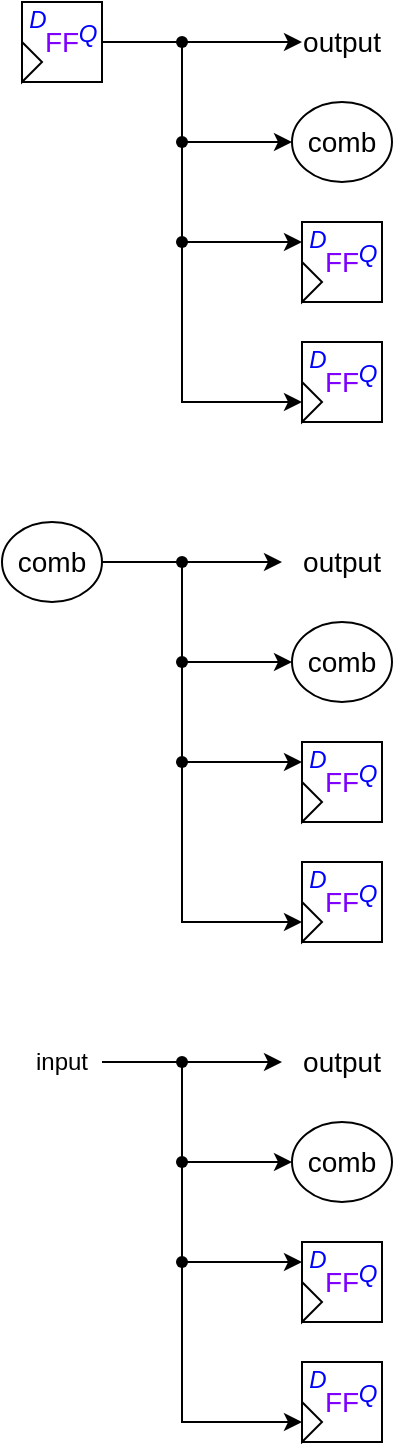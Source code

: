 <mxfile version="26.0.6">
  <diagram name="第 1 页" id="9-TWg4Ww6dwORrWYyeaC">
    <mxGraphModel dx="1434" dy="738" grid="1" gridSize="10" guides="1" tooltips="1" connect="1" arrows="1" fold="1" page="1" pageScale="1" pageWidth="827" pageHeight="1169" math="0" shadow="0">
      <root>
        <mxCell id="0" />
        <mxCell id="1" parent="0" />
        <mxCell id="jcqUKhRGZYXGKdBDmug--1" style="edgeStyle=none;rounded=0;orthogonalLoop=1;jettySize=auto;html=1;labelBackgroundColor=none;strokeColor=#000000;strokeWidth=1;fontSize=16;fontColor=#000000;startArrow=none;startFill=0;endArrow=classic;endFill=1;" edge="1" parent="1" source="jcqUKhRGZYXGKdBDmug--6" target="jcqUKhRGZYXGKdBDmug--5">
          <mxGeometry relative="1" as="geometry">
            <mxPoint x="180" y="60" as="targetPoint" />
          </mxGeometry>
        </mxCell>
        <mxCell id="jcqUKhRGZYXGKdBDmug--2" style="edgeStyle=orthogonalEdgeStyle;rounded=0;orthogonalLoop=1;jettySize=auto;html=1;entryX=0;entryY=0.5;entryDx=0;entryDy=0;labelBackgroundColor=none;strokeColor=#000000;strokeWidth=1;fontSize=16;fontColor=#000000;startArrow=none;startFill=0;endArrow=classic;endFill=1;" edge="1" parent="1" source="jcqUKhRGZYXGKdBDmug--8" target="jcqUKhRGZYXGKdBDmug--4">
          <mxGeometry relative="1" as="geometry">
            <mxPoint x="110" y="100" as="sourcePoint" />
            <Array as="points">
              <mxPoint x="140" y="110" />
            </Array>
          </mxGeometry>
        </mxCell>
        <mxCell id="jcqUKhRGZYXGKdBDmug--3" style="edgeStyle=orthogonalEdgeStyle;rounded=0;orthogonalLoop=1;jettySize=auto;html=1;labelBackgroundColor=none;strokeColor=#000000;strokeWidth=1;fontSize=14;fontColor=#000000;startArrow=none;startFill=0;endArrow=classic;endFill=1;entryX=0;entryY=0.25;entryDx=0;entryDy=0;" edge="1" parent="1" source="jcqUKhRGZYXGKdBDmug--11" target="jcqUKhRGZYXGKdBDmug--19">
          <mxGeometry relative="1" as="geometry">
            <mxPoint x="80" y="180" as="sourcePoint" />
            <mxPoint x="190" y="160" as="targetPoint" />
            <Array as="points">
              <mxPoint x="170" y="160" />
              <mxPoint x="170" y="160" />
            </Array>
          </mxGeometry>
        </mxCell>
        <mxCell id="jcqUKhRGZYXGKdBDmug--4" value="comb" style="ellipse;whiteSpace=wrap;html=1;labelBackgroundColor=none;strokeColor=default;strokeWidth=1;fontSize=14;fontColor=#000000;" vertex="1" parent="1">
          <mxGeometry x="195" y="90" width="50" height="40" as="geometry" />
        </mxCell>
        <mxCell id="jcqUKhRGZYXGKdBDmug--5" value="output" style="text;html=1;strokeColor=none;fillColor=none;align=center;verticalAlign=middle;whiteSpace=wrap;rounded=0;labelBackgroundColor=none;strokeWidth=1;fontSize=14;fontColor=#000000;" vertex="1" parent="1">
          <mxGeometry x="200" y="50" width="40" height="20" as="geometry" />
        </mxCell>
        <mxCell id="jcqUKhRGZYXGKdBDmug--6" value="" style="shape=waypoint;sketch=0;fillStyle=solid;size=6;pointerEvents=1;points=[];fillColor=none;resizable=0;rotatable=0;perimeter=centerPerimeter;snapToPoint=1;labelBackgroundColor=none;strokeColor=default;strokeWidth=1;fontSize=14;fontColor=#000000;" vertex="1" parent="1">
          <mxGeometry x="120" y="40" width="40" height="40" as="geometry" />
        </mxCell>
        <mxCell id="jcqUKhRGZYXGKdBDmug--7" value="" style="edgeStyle=none;rounded=0;orthogonalLoop=1;jettySize=auto;html=1;labelBackgroundColor=none;strokeColor=#000000;strokeWidth=1;fontSize=16;fontColor=#000000;startArrow=none;startFill=0;endArrow=none;endFill=1;" edge="1" parent="1" source="jcqUKhRGZYXGKdBDmug--14" target="jcqUKhRGZYXGKdBDmug--6">
          <mxGeometry relative="1" as="geometry">
            <mxPoint x="190" y="60" as="targetPoint" />
            <mxPoint x="120" y="60" as="sourcePoint" />
          </mxGeometry>
        </mxCell>
        <mxCell id="jcqUKhRGZYXGKdBDmug--8" value="" style="shape=waypoint;sketch=0;fillStyle=solid;size=6;pointerEvents=1;points=[];fillColor=none;resizable=0;rotatable=0;perimeter=centerPerimeter;snapToPoint=1;labelBackgroundColor=none;strokeColor=default;strokeWidth=1;fontSize=14;fontColor=#000000;" vertex="1" parent="1">
          <mxGeometry x="120" y="90" width="40" height="40" as="geometry" />
        </mxCell>
        <mxCell id="jcqUKhRGZYXGKdBDmug--9" value="" style="edgeStyle=orthogonalEdgeStyle;rounded=0;orthogonalLoop=1;jettySize=auto;html=1;entryDx=0;entryDy=0;labelBackgroundColor=none;strokeColor=#000000;strokeWidth=1;fontSize=16;fontColor=#000000;startArrow=none;startFill=0;endArrow=none;endFill=1;" edge="1" parent="1" source="jcqUKhRGZYXGKdBDmug--6" target="jcqUKhRGZYXGKdBDmug--8">
          <mxGeometry relative="1" as="geometry">
            <mxPoint x="140" y="60" as="sourcePoint" />
            <mxPoint x="195" y="120" as="targetPoint" />
            <Array as="points" />
          </mxGeometry>
        </mxCell>
        <mxCell id="jcqUKhRGZYXGKdBDmug--10" style="edgeStyle=orthogonalEdgeStyle;rounded=0;orthogonalLoop=1;jettySize=auto;html=1;entryX=0;entryY=0.5;entryDx=0;entryDy=0;labelBackgroundColor=none;strokeColor=#000000;strokeWidth=1;fontSize=12;fontColor=#0000FF;startArrow=none;startFill=0;endArrow=classic;endFill=1;" edge="1" parent="1" source="jcqUKhRGZYXGKdBDmug--11" target="jcqUKhRGZYXGKdBDmug--25">
          <mxGeometry relative="1" as="geometry">
            <Array as="points">
              <mxPoint x="140" y="240" />
            </Array>
          </mxGeometry>
        </mxCell>
        <mxCell id="jcqUKhRGZYXGKdBDmug--11" value="" style="shape=waypoint;sketch=0;fillStyle=solid;size=6;pointerEvents=1;points=[];fillColor=none;resizable=0;rotatable=0;perimeter=centerPerimeter;snapToPoint=1;labelBackgroundColor=none;strokeColor=default;strokeWidth=1;fontSize=14;fontColor=#000000;" vertex="1" parent="1">
          <mxGeometry x="120" y="140" width="40" height="40" as="geometry" />
        </mxCell>
        <mxCell id="jcqUKhRGZYXGKdBDmug--12" value="" style="edgeStyle=orthogonalEdgeStyle;rounded=0;orthogonalLoop=1;jettySize=auto;html=1;entryDx=0;entryDy=0;labelBackgroundColor=none;strokeColor=#000000;strokeWidth=1;fontSize=14;fontColor=#000000;startArrow=none;startFill=0;endArrow=none;endFill=1;" edge="1" parent="1" source="jcqUKhRGZYXGKdBDmug--8" target="jcqUKhRGZYXGKdBDmug--11">
          <mxGeometry relative="1" as="geometry">
            <mxPoint x="140" y="120" as="sourcePoint" />
            <mxPoint x="200" y="182.5" as="targetPoint" />
            <Array as="points" />
          </mxGeometry>
        </mxCell>
        <mxCell id="jcqUKhRGZYXGKdBDmug--13" value="" style="group" vertex="1" connectable="0" parent="1">
          <mxGeometry x="60" y="40" width="40" height="40" as="geometry" />
        </mxCell>
        <mxCell id="jcqUKhRGZYXGKdBDmug--14" value="FF" style="rounded=0;whiteSpace=wrap;html=1;labelBackgroundColor=none;strokeColor=default;strokeWidth=1;fontSize=14;fontColor=#7F00FF;" vertex="1" parent="jcqUKhRGZYXGKdBDmug--13">
          <mxGeometry width="40" height="40" as="geometry" />
        </mxCell>
        <mxCell id="jcqUKhRGZYXGKdBDmug--15" value="" style="triangle;whiteSpace=wrap;html=1;labelBackgroundColor=none;strokeColor=default;strokeWidth=1;fontSize=14;fontColor=#000000;" vertex="1" parent="jcqUKhRGZYXGKdBDmug--13">
          <mxGeometry y="20" width="10" height="20" as="geometry" />
        </mxCell>
        <mxCell id="jcqUKhRGZYXGKdBDmug--16" value="D" style="text;html=1;strokeColor=none;fillColor=none;align=center;verticalAlign=middle;whiteSpace=wrap;rounded=0;labelBackgroundColor=none;strokeWidth=1;fontSize=12;fontColor=#0000FF;fontStyle=2" vertex="1" parent="jcqUKhRGZYXGKdBDmug--13">
          <mxGeometry x="3" y="4.8" width="10" height="8" as="geometry" />
        </mxCell>
        <mxCell id="jcqUKhRGZYXGKdBDmug--17" value="Q" style="text;html=1;strokeColor=none;fillColor=none;align=center;verticalAlign=middle;whiteSpace=wrap;rounded=0;labelBackgroundColor=none;strokeWidth=1;fontSize=12;fontColor=#0000FF;fontStyle=2" vertex="1" parent="jcqUKhRGZYXGKdBDmug--13">
          <mxGeometry x="28" y="12" width="10" height="8" as="geometry" />
        </mxCell>
        <mxCell id="jcqUKhRGZYXGKdBDmug--18" value="" style="group" vertex="1" connectable="0" parent="1">
          <mxGeometry x="200" y="150" width="40" height="40" as="geometry" />
        </mxCell>
        <mxCell id="jcqUKhRGZYXGKdBDmug--19" value="FF" style="rounded=0;whiteSpace=wrap;html=1;labelBackgroundColor=none;strokeColor=default;strokeWidth=1;fontSize=14;fontColor=#7F00FF;" vertex="1" parent="jcqUKhRGZYXGKdBDmug--18">
          <mxGeometry width="40" height="40" as="geometry" />
        </mxCell>
        <mxCell id="jcqUKhRGZYXGKdBDmug--20" value="" style="triangle;whiteSpace=wrap;html=1;labelBackgroundColor=none;strokeColor=default;strokeWidth=1;fontSize=14;fontColor=#000000;" vertex="1" parent="jcqUKhRGZYXGKdBDmug--18">
          <mxGeometry y="20" width="10" height="20" as="geometry" />
        </mxCell>
        <mxCell id="jcqUKhRGZYXGKdBDmug--21" value="D" style="text;html=1;strokeColor=none;fillColor=none;align=center;verticalAlign=middle;whiteSpace=wrap;rounded=0;labelBackgroundColor=none;strokeWidth=1;fontSize=12;fontColor=#0000FF;fontStyle=2" vertex="1" parent="jcqUKhRGZYXGKdBDmug--18">
          <mxGeometry x="3" y="4.8" width="10" height="8" as="geometry" />
        </mxCell>
        <mxCell id="jcqUKhRGZYXGKdBDmug--22" value="Q" style="text;html=1;strokeColor=none;fillColor=none;align=center;verticalAlign=middle;whiteSpace=wrap;rounded=0;labelBackgroundColor=none;strokeWidth=1;fontSize=12;fontColor=#0000FF;fontStyle=2" vertex="1" parent="jcqUKhRGZYXGKdBDmug--18">
          <mxGeometry x="28" y="12" width="10" height="8" as="geometry" />
        </mxCell>
        <mxCell id="jcqUKhRGZYXGKdBDmug--23" value="" style="group" vertex="1" connectable="0" parent="1">
          <mxGeometry x="200" y="210" width="40" height="40" as="geometry" />
        </mxCell>
        <mxCell id="jcqUKhRGZYXGKdBDmug--24" value="FF" style="rounded=0;whiteSpace=wrap;html=1;labelBackgroundColor=none;strokeColor=default;strokeWidth=1;fontSize=14;fontColor=#7F00FF;" vertex="1" parent="jcqUKhRGZYXGKdBDmug--23">
          <mxGeometry width="40" height="40" as="geometry" />
        </mxCell>
        <mxCell id="jcqUKhRGZYXGKdBDmug--25" value="" style="triangle;whiteSpace=wrap;html=1;labelBackgroundColor=none;strokeColor=default;strokeWidth=1;fontSize=14;fontColor=#000000;" vertex="1" parent="jcqUKhRGZYXGKdBDmug--23">
          <mxGeometry y="20" width="10" height="20" as="geometry" />
        </mxCell>
        <mxCell id="jcqUKhRGZYXGKdBDmug--26" value="D" style="text;html=1;strokeColor=none;fillColor=none;align=center;verticalAlign=middle;whiteSpace=wrap;rounded=0;labelBackgroundColor=none;strokeWidth=1;fontSize=12;fontColor=#0000FF;fontStyle=2" vertex="1" parent="jcqUKhRGZYXGKdBDmug--23">
          <mxGeometry x="3" y="4.8" width="10" height="8" as="geometry" />
        </mxCell>
        <mxCell id="jcqUKhRGZYXGKdBDmug--27" value="Q" style="text;html=1;strokeColor=none;fillColor=none;align=center;verticalAlign=middle;whiteSpace=wrap;rounded=0;labelBackgroundColor=none;strokeWidth=1;fontSize=12;fontColor=#0000FF;fontStyle=2" vertex="1" parent="jcqUKhRGZYXGKdBDmug--23">
          <mxGeometry x="28" y="12" width="10" height="8" as="geometry" />
        </mxCell>
        <mxCell id="jcqUKhRGZYXGKdBDmug--28" style="edgeStyle=none;rounded=0;orthogonalLoop=1;jettySize=auto;html=1;labelBackgroundColor=none;strokeColor=#000000;strokeWidth=1;fontSize=16;fontColor=#000000;startArrow=none;startFill=0;endArrow=classic;endFill=1;" edge="1" parent="1" source="jcqUKhRGZYXGKdBDmug--33" target="jcqUKhRGZYXGKdBDmug--32">
          <mxGeometry relative="1" as="geometry">
            <mxPoint x="180" y="320" as="targetPoint" />
          </mxGeometry>
        </mxCell>
        <mxCell id="jcqUKhRGZYXGKdBDmug--29" style="edgeStyle=orthogonalEdgeStyle;rounded=0;orthogonalLoop=1;jettySize=auto;html=1;entryX=0;entryY=0.5;entryDx=0;entryDy=0;labelBackgroundColor=none;strokeColor=#000000;strokeWidth=1;fontSize=16;fontColor=#000000;startArrow=none;startFill=0;endArrow=classic;endFill=1;" edge="1" parent="1" source="jcqUKhRGZYXGKdBDmug--35" target="jcqUKhRGZYXGKdBDmug--31">
          <mxGeometry relative="1" as="geometry">
            <mxPoint x="110" y="360" as="sourcePoint" />
            <Array as="points">
              <mxPoint x="140" y="370" />
            </Array>
          </mxGeometry>
        </mxCell>
        <mxCell id="jcqUKhRGZYXGKdBDmug--30" style="edgeStyle=orthogonalEdgeStyle;rounded=0;orthogonalLoop=1;jettySize=auto;html=1;labelBackgroundColor=none;strokeColor=#000000;strokeWidth=1;fontSize=14;fontColor=#000000;startArrow=none;startFill=0;endArrow=classic;endFill=1;entryX=0;entryY=0.25;entryDx=0;entryDy=0;" edge="1" parent="1" source="jcqUKhRGZYXGKdBDmug--38" target="jcqUKhRGZYXGKdBDmug--41">
          <mxGeometry relative="1" as="geometry">
            <mxPoint x="80" y="440" as="sourcePoint" />
            <mxPoint x="190" y="420" as="targetPoint" />
            <Array as="points">
              <mxPoint x="170" y="420" />
              <mxPoint x="170" y="420" />
            </Array>
          </mxGeometry>
        </mxCell>
        <mxCell id="jcqUKhRGZYXGKdBDmug--31" value="comb" style="ellipse;whiteSpace=wrap;html=1;labelBackgroundColor=none;strokeColor=default;strokeWidth=1;fontSize=14;fontColor=#000000;" vertex="1" parent="1">
          <mxGeometry x="195" y="350" width="50" height="40" as="geometry" />
        </mxCell>
        <mxCell id="jcqUKhRGZYXGKdBDmug--32" value="output" style="text;html=1;strokeColor=none;fillColor=none;align=center;verticalAlign=middle;whiteSpace=wrap;rounded=0;labelBackgroundColor=none;strokeWidth=1;fontSize=14;fontColor=#000000;" vertex="1" parent="1">
          <mxGeometry x="190" y="310" width="60" height="20" as="geometry" />
        </mxCell>
        <mxCell id="jcqUKhRGZYXGKdBDmug--33" value="" style="shape=waypoint;sketch=0;fillStyle=solid;size=6;pointerEvents=1;points=[];fillColor=none;resizable=0;rotatable=0;perimeter=centerPerimeter;snapToPoint=1;labelBackgroundColor=none;strokeColor=default;strokeWidth=1;fontSize=14;fontColor=#000000;" vertex="1" parent="1">
          <mxGeometry x="120" y="300" width="40" height="40" as="geometry" />
        </mxCell>
        <mxCell id="jcqUKhRGZYXGKdBDmug--34" value="" style="edgeStyle=none;rounded=0;orthogonalLoop=1;jettySize=auto;html=1;labelBackgroundColor=none;strokeColor=#000000;strokeWidth=1;fontSize=16;fontColor=#000000;startArrow=none;startFill=0;endArrow=none;endFill=1;" edge="1" parent="1" source="jcqUKhRGZYXGKdBDmug--50" target="jcqUKhRGZYXGKdBDmug--33">
          <mxGeometry relative="1" as="geometry">
            <mxPoint x="190" y="320" as="targetPoint" />
            <mxPoint x="100" y="320" as="sourcePoint" />
          </mxGeometry>
        </mxCell>
        <mxCell id="jcqUKhRGZYXGKdBDmug--35" value="" style="shape=waypoint;sketch=0;fillStyle=solid;size=6;pointerEvents=1;points=[];fillColor=none;resizable=0;rotatable=0;perimeter=centerPerimeter;snapToPoint=1;labelBackgroundColor=none;strokeColor=default;strokeWidth=1;fontSize=14;fontColor=#000000;" vertex="1" parent="1">
          <mxGeometry x="120" y="350" width="40" height="40" as="geometry" />
        </mxCell>
        <mxCell id="jcqUKhRGZYXGKdBDmug--36" value="" style="edgeStyle=orthogonalEdgeStyle;rounded=0;orthogonalLoop=1;jettySize=auto;html=1;entryDx=0;entryDy=0;labelBackgroundColor=none;strokeColor=#000000;strokeWidth=1;fontSize=16;fontColor=#000000;startArrow=none;startFill=0;endArrow=none;endFill=1;" edge="1" parent="1" source="jcqUKhRGZYXGKdBDmug--33" target="jcqUKhRGZYXGKdBDmug--35">
          <mxGeometry relative="1" as="geometry">
            <mxPoint x="140" y="320" as="sourcePoint" />
            <mxPoint x="195" y="380" as="targetPoint" />
            <Array as="points" />
          </mxGeometry>
        </mxCell>
        <mxCell id="jcqUKhRGZYXGKdBDmug--37" style="edgeStyle=orthogonalEdgeStyle;rounded=0;orthogonalLoop=1;jettySize=auto;html=1;entryX=0;entryY=0.5;entryDx=0;entryDy=0;labelBackgroundColor=none;strokeColor=#000000;strokeWidth=1;fontSize=12;fontColor=#0000FF;startArrow=none;startFill=0;endArrow=classic;endFill=1;" edge="1" parent="1" source="jcqUKhRGZYXGKdBDmug--38" target="jcqUKhRGZYXGKdBDmug--47">
          <mxGeometry relative="1" as="geometry">
            <Array as="points">
              <mxPoint x="140" y="500" />
            </Array>
          </mxGeometry>
        </mxCell>
        <mxCell id="jcqUKhRGZYXGKdBDmug--38" value="" style="shape=waypoint;sketch=0;fillStyle=solid;size=6;pointerEvents=1;points=[];fillColor=none;resizable=0;rotatable=0;perimeter=centerPerimeter;snapToPoint=1;labelBackgroundColor=none;strokeColor=default;strokeWidth=1;fontSize=14;fontColor=#000000;" vertex="1" parent="1">
          <mxGeometry x="120" y="400" width="40" height="40" as="geometry" />
        </mxCell>
        <mxCell id="jcqUKhRGZYXGKdBDmug--39" value="" style="edgeStyle=orthogonalEdgeStyle;rounded=0;orthogonalLoop=1;jettySize=auto;html=1;entryDx=0;entryDy=0;labelBackgroundColor=none;strokeColor=#000000;strokeWidth=1;fontSize=14;fontColor=#000000;startArrow=none;startFill=0;endArrow=none;endFill=1;" edge="1" parent="1" source="jcqUKhRGZYXGKdBDmug--35" target="jcqUKhRGZYXGKdBDmug--38">
          <mxGeometry relative="1" as="geometry">
            <mxPoint x="140" y="380" as="sourcePoint" />
            <mxPoint x="200" y="442.5" as="targetPoint" />
            <Array as="points" />
          </mxGeometry>
        </mxCell>
        <mxCell id="jcqUKhRGZYXGKdBDmug--40" value="" style="group" vertex="1" connectable="0" parent="1">
          <mxGeometry x="200" y="410" width="40" height="40" as="geometry" />
        </mxCell>
        <mxCell id="jcqUKhRGZYXGKdBDmug--41" value="FF" style="rounded=0;whiteSpace=wrap;html=1;labelBackgroundColor=none;strokeColor=default;strokeWidth=1;fontSize=14;fontColor=#7F00FF;" vertex="1" parent="jcqUKhRGZYXGKdBDmug--40">
          <mxGeometry width="40" height="40" as="geometry" />
        </mxCell>
        <mxCell id="jcqUKhRGZYXGKdBDmug--42" value="" style="triangle;whiteSpace=wrap;html=1;labelBackgroundColor=none;strokeColor=default;strokeWidth=1;fontSize=14;fontColor=#000000;" vertex="1" parent="jcqUKhRGZYXGKdBDmug--40">
          <mxGeometry y="20" width="10" height="20" as="geometry" />
        </mxCell>
        <mxCell id="jcqUKhRGZYXGKdBDmug--43" value="D" style="text;html=1;strokeColor=none;fillColor=none;align=center;verticalAlign=middle;whiteSpace=wrap;rounded=0;labelBackgroundColor=none;strokeWidth=1;fontSize=12;fontColor=#0000FF;fontStyle=2" vertex="1" parent="jcqUKhRGZYXGKdBDmug--40">
          <mxGeometry x="3" y="4.8" width="10" height="8" as="geometry" />
        </mxCell>
        <mxCell id="jcqUKhRGZYXGKdBDmug--44" value="Q" style="text;html=1;strokeColor=none;fillColor=none;align=center;verticalAlign=middle;whiteSpace=wrap;rounded=0;labelBackgroundColor=none;strokeWidth=1;fontSize=12;fontColor=#0000FF;fontStyle=2" vertex="1" parent="jcqUKhRGZYXGKdBDmug--40">
          <mxGeometry x="28" y="12" width="10" height="8" as="geometry" />
        </mxCell>
        <mxCell id="jcqUKhRGZYXGKdBDmug--45" value="" style="group" vertex="1" connectable="0" parent="1">
          <mxGeometry x="200" y="470" width="40" height="40" as="geometry" />
        </mxCell>
        <mxCell id="jcqUKhRGZYXGKdBDmug--46" value="FF" style="rounded=0;whiteSpace=wrap;html=1;labelBackgroundColor=none;strokeColor=default;strokeWidth=1;fontSize=14;fontColor=#7F00FF;" vertex="1" parent="jcqUKhRGZYXGKdBDmug--45">
          <mxGeometry width="40" height="40" as="geometry" />
        </mxCell>
        <mxCell id="jcqUKhRGZYXGKdBDmug--47" value="" style="triangle;whiteSpace=wrap;html=1;labelBackgroundColor=none;strokeColor=default;strokeWidth=1;fontSize=14;fontColor=#000000;" vertex="1" parent="jcqUKhRGZYXGKdBDmug--45">
          <mxGeometry y="20" width="10" height="20" as="geometry" />
        </mxCell>
        <mxCell id="jcqUKhRGZYXGKdBDmug--48" value="D" style="text;html=1;strokeColor=none;fillColor=none;align=center;verticalAlign=middle;whiteSpace=wrap;rounded=0;labelBackgroundColor=none;strokeWidth=1;fontSize=12;fontColor=#0000FF;fontStyle=2" vertex="1" parent="jcqUKhRGZYXGKdBDmug--45">
          <mxGeometry x="3" y="4.8" width="10" height="8" as="geometry" />
        </mxCell>
        <mxCell id="jcqUKhRGZYXGKdBDmug--49" value="Q" style="text;html=1;strokeColor=none;fillColor=none;align=center;verticalAlign=middle;whiteSpace=wrap;rounded=0;labelBackgroundColor=none;strokeWidth=1;fontSize=12;fontColor=#0000FF;fontStyle=2" vertex="1" parent="jcqUKhRGZYXGKdBDmug--45">
          <mxGeometry x="28" y="12" width="10" height="8" as="geometry" />
        </mxCell>
        <mxCell id="jcqUKhRGZYXGKdBDmug--50" value="comb" style="ellipse;whiteSpace=wrap;html=1;labelBackgroundColor=none;strokeColor=default;strokeWidth=1;fontSize=14;fontColor=#000000;" vertex="1" parent="1">
          <mxGeometry x="50" y="300" width="50" height="40" as="geometry" />
        </mxCell>
        <mxCell id="jcqUKhRGZYXGKdBDmug--51" value="input" style="text;html=1;strokeColor=none;fillColor=none;align=center;verticalAlign=middle;whiteSpace=wrap;rounded=0;labelBackgroundColor=none;strokeWidth=1;fontSize=12;fontColor=#000000;" vertex="1" parent="1">
          <mxGeometry x="60" y="560" width="40" height="20" as="geometry" />
        </mxCell>
        <mxCell id="jcqUKhRGZYXGKdBDmug--52" style="edgeStyle=none;rounded=0;orthogonalLoop=1;jettySize=auto;html=1;labelBackgroundColor=none;strokeColor=#000000;strokeWidth=1;fontSize=16;fontColor=#000000;startArrow=none;startFill=0;endArrow=classic;endFill=1;" edge="1" parent="1" source="jcqUKhRGZYXGKdBDmug--57" target="jcqUKhRGZYXGKdBDmug--56">
          <mxGeometry relative="1" as="geometry">
            <mxPoint x="180" y="570" as="targetPoint" />
            <mxPoint x="140" y="570" as="sourcePoint" />
          </mxGeometry>
        </mxCell>
        <mxCell id="jcqUKhRGZYXGKdBDmug--53" style="edgeStyle=orthogonalEdgeStyle;rounded=0;orthogonalLoop=1;jettySize=auto;html=1;entryX=0;entryY=0.5;entryDx=0;entryDy=0;labelBackgroundColor=none;strokeColor=#000000;strokeWidth=1;fontSize=16;fontColor=#000000;startArrow=none;startFill=0;endArrow=classic;endFill=1;" edge="1" parent="1" source="jcqUKhRGZYXGKdBDmug--59" target="jcqUKhRGZYXGKdBDmug--55">
          <mxGeometry relative="1" as="geometry">
            <mxPoint x="110" y="610" as="sourcePoint" />
            <Array as="points">
              <mxPoint x="140" y="620" />
            </Array>
          </mxGeometry>
        </mxCell>
        <mxCell id="jcqUKhRGZYXGKdBDmug--54" style="edgeStyle=orthogonalEdgeStyle;rounded=0;orthogonalLoop=1;jettySize=auto;html=1;labelBackgroundColor=none;strokeColor=#000000;strokeWidth=1;fontSize=14;fontColor=#000000;startArrow=none;startFill=0;endArrow=classic;endFill=1;entryX=0;entryY=0.25;entryDx=0;entryDy=0;" edge="1" parent="1" source="jcqUKhRGZYXGKdBDmug--62" target="jcqUKhRGZYXGKdBDmug--65">
          <mxGeometry relative="1" as="geometry">
            <mxPoint x="80" y="690" as="sourcePoint" />
            <mxPoint x="190" y="670" as="targetPoint" />
            <Array as="points">
              <mxPoint x="170" y="670" />
              <mxPoint x="170" y="670" />
            </Array>
          </mxGeometry>
        </mxCell>
        <mxCell id="jcqUKhRGZYXGKdBDmug--55" value="comb" style="ellipse;whiteSpace=wrap;html=1;labelBackgroundColor=none;strokeColor=default;strokeWidth=1;fontSize=14;fontColor=#000000;" vertex="1" parent="1">
          <mxGeometry x="195" y="600" width="50" height="40" as="geometry" />
        </mxCell>
        <mxCell id="jcqUKhRGZYXGKdBDmug--56" value="output" style="text;html=1;strokeColor=none;fillColor=none;align=center;verticalAlign=middle;whiteSpace=wrap;rounded=0;labelBackgroundColor=none;strokeWidth=1;fontSize=14;fontColor=#000000;" vertex="1" parent="1">
          <mxGeometry x="190" y="560" width="60" height="20" as="geometry" />
        </mxCell>
        <mxCell id="jcqUKhRGZYXGKdBDmug--57" value="" style="shape=waypoint;sketch=0;fillStyle=solid;size=6;pointerEvents=1;points=[];fillColor=none;resizable=0;rotatable=0;perimeter=centerPerimeter;snapToPoint=1;labelBackgroundColor=none;strokeColor=default;strokeWidth=1;fontSize=14;fontColor=#000000;" vertex="1" parent="1">
          <mxGeometry x="120" y="550" width="40" height="40" as="geometry" />
        </mxCell>
        <mxCell id="jcqUKhRGZYXGKdBDmug--58" value="" style="edgeStyle=none;rounded=0;orthogonalLoop=1;jettySize=auto;html=1;labelBackgroundColor=none;strokeColor=#000000;strokeWidth=1;fontSize=16;fontColor=#000000;startArrow=none;startFill=0;endArrow=none;endFill=1;" edge="1" parent="1" source="jcqUKhRGZYXGKdBDmug--51" target="jcqUKhRGZYXGKdBDmug--57">
          <mxGeometry relative="1" as="geometry">
            <mxPoint x="140" y="570" as="targetPoint" />
            <mxPoint x="100" y="570" as="sourcePoint" />
          </mxGeometry>
        </mxCell>
        <mxCell id="jcqUKhRGZYXGKdBDmug--59" value="" style="shape=waypoint;sketch=0;fillStyle=solid;size=6;pointerEvents=1;points=[];fillColor=none;resizable=0;rotatable=0;perimeter=centerPerimeter;snapToPoint=1;labelBackgroundColor=none;strokeColor=default;strokeWidth=1;fontSize=14;fontColor=#000000;" vertex="1" parent="1">
          <mxGeometry x="120" y="600" width="40" height="40" as="geometry" />
        </mxCell>
        <mxCell id="jcqUKhRGZYXGKdBDmug--60" value="" style="edgeStyle=orthogonalEdgeStyle;rounded=0;orthogonalLoop=1;jettySize=auto;html=1;entryDx=0;entryDy=0;labelBackgroundColor=none;strokeColor=#000000;strokeWidth=1;fontSize=16;fontColor=#000000;startArrow=none;startFill=0;endArrow=none;endFill=1;" edge="1" parent="1" source="jcqUKhRGZYXGKdBDmug--57" target="jcqUKhRGZYXGKdBDmug--59">
          <mxGeometry relative="1" as="geometry">
            <mxPoint x="140" y="570" as="sourcePoint" />
            <mxPoint x="195" y="630" as="targetPoint" />
            <Array as="points" />
          </mxGeometry>
        </mxCell>
        <mxCell id="jcqUKhRGZYXGKdBDmug--61" style="edgeStyle=orthogonalEdgeStyle;rounded=0;orthogonalLoop=1;jettySize=auto;html=1;entryX=0;entryY=0.5;entryDx=0;entryDy=0;labelBackgroundColor=none;strokeColor=#000000;strokeWidth=1;fontSize=12;fontColor=#0000FF;startArrow=none;startFill=0;endArrow=classic;endFill=1;" edge="1" parent="1" source="jcqUKhRGZYXGKdBDmug--62" target="jcqUKhRGZYXGKdBDmug--71">
          <mxGeometry relative="1" as="geometry">
            <Array as="points">
              <mxPoint x="140" y="750" />
            </Array>
          </mxGeometry>
        </mxCell>
        <mxCell id="jcqUKhRGZYXGKdBDmug--62" value="" style="shape=waypoint;sketch=0;fillStyle=solid;size=6;pointerEvents=1;points=[];fillColor=none;resizable=0;rotatable=0;perimeter=centerPerimeter;snapToPoint=1;labelBackgroundColor=none;strokeColor=default;strokeWidth=1;fontSize=14;fontColor=#000000;" vertex="1" parent="1">
          <mxGeometry x="120" y="650" width="40" height="40" as="geometry" />
        </mxCell>
        <mxCell id="jcqUKhRGZYXGKdBDmug--63" value="" style="edgeStyle=orthogonalEdgeStyle;rounded=0;orthogonalLoop=1;jettySize=auto;html=1;entryDx=0;entryDy=0;labelBackgroundColor=none;strokeColor=#000000;strokeWidth=1;fontSize=14;fontColor=#000000;startArrow=none;startFill=0;endArrow=none;endFill=1;" edge="1" parent="1" source="jcqUKhRGZYXGKdBDmug--59" target="jcqUKhRGZYXGKdBDmug--62">
          <mxGeometry relative="1" as="geometry">
            <mxPoint x="140" y="630" as="sourcePoint" />
            <mxPoint x="200" y="692.5" as="targetPoint" />
            <Array as="points" />
          </mxGeometry>
        </mxCell>
        <mxCell id="jcqUKhRGZYXGKdBDmug--64" value="" style="group" vertex="1" connectable="0" parent="1">
          <mxGeometry x="200" y="660" width="40" height="40" as="geometry" />
        </mxCell>
        <mxCell id="jcqUKhRGZYXGKdBDmug--65" value="FF" style="rounded=0;whiteSpace=wrap;html=1;labelBackgroundColor=none;strokeColor=default;strokeWidth=1;fontSize=14;fontColor=#7F00FF;" vertex="1" parent="jcqUKhRGZYXGKdBDmug--64">
          <mxGeometry width="40" height="40" as="geometry" />
        </mxCell>
        <mxCell id="jcqUKhRGZYXGKdBDmug--66" value="" style="triangle;whiteSpace=wrap;html=1;labelBackgroundColor=none;strokeColor=default;strokeWidth=1;fontSize=14;fontColor=#000000;" vertex="1" parent="jcqUKhRGZYXGKdBDmug--64">
          <mxGeometry y="20" width="10" height="20" as="geometry" />
        </mxCell>
        <mxCell id="jcqUKhRGZYXGKdBDmug--67" value="D" style="text;html=1;strokeColor=none;fillColor=none;align=center;verticalAlign=middle;whiteSpace=wrap;rounded=0;labelBackgroundColor=none;strokeWidth=1;fontSize=12;fontColor=#0000FF;fontStyle=2" vertex="1" parent="jcqUKhRGZYXGKdBDmug--64">
          <mxGeometry x="3" y="4.8" width="10" height="8" as="geometry" />
        </mxCell>
        <mxCell id="jcqUKhRGZYXGKdBDmug--68" value="Q" style="text;html=1;strokeColor=none;fillColor=none;align=center;verticalAlign=middle;whiteSpace=wrap;rounded=0;labelBackgroundColor=none;strokeWidth=1;fontSize=12;fontColor=#0000FF;fontStyle=2" vertex="1" parent="jcqUKhRGZYXGKdBDmug--64">
          <mxGeometry x="28" y="12" width="10" height="8" as="geometry" />
        </mxCell>
        <mxCell id="jcqUKhRGZYXGKdBDmug--69" value="" style="group" vertex="1" connectable="0" parent="1">
          <mxGeometry x="200" y="720" width="40" height="40" as="geometry" />
        </mxCell>
        <mxCell id="jcqUKhRGZYXGKdBDmug--70" value="FF" style="rounded=0;whiteSpace=wrap;html=1;labelBackgroundColor=none;strokeColor=default;strokeWidth=1;fontSize=14;fontColor=#7F00FF;" vertex="1" parent="jcqUKhRGZYXGKdBDmug--69">
          <mxGeometry width="40" height="40" as="geometry" />
        </mxCell>
        <mxCell id="jcqUKhRGZYXGKdBDmug--71" value="" style="triangle;whiteSpace=wrap;html=1;labelBackgroundColor=none;strokeColor=default;strokeWidth=1;fontSize=14;fontColor=#000000;" vertex="1" parent="jcqUKhRGZYXGKdBDmug--69">
          <mxGeometry y="20" width="10" height="20" as="geometry" />
        </mxCell>
        <mxCell id="jcqUKhRGZYXGKdBDmug--72" value="D" style="text;html=1;strokeColor=none;fillColor=none;align=center;verticalAlign=middle;whiteSpace=wrap;rounded=0;labelBackgroundColor=none;strokeWidth=1;fontSize=12;fontColor=#0000FF;fontStyle=2" vertex="1" parent="jcqUKhRGZYXGKdBDmug--69">
          <mxGeometry x="3" y="4.8" width="10" height="8" as="geometry" />
        </mxCell>
        <mxCell id="jcqUKhRGZYXGKdBDmug--73" value="Q" style="text;html=1;strokeColor=none;fillColor=none;align=center;verticalAlign=middle;whiteSpace=wrap;rounded=0;labelBackgroundColor=none;strokeWidth=1;fontSize=12;fontColor=#0000FF;fontStyle=2" vertex="1" parent="jcqUKhRGZYXGKdBDmug--69">
          <mxGeometry x="28" y="12" width="10" height="8" as="geometry" />
        </mxCell>
      </root>
    </mxGraphModel>
  </diagram>
</mxfile>
